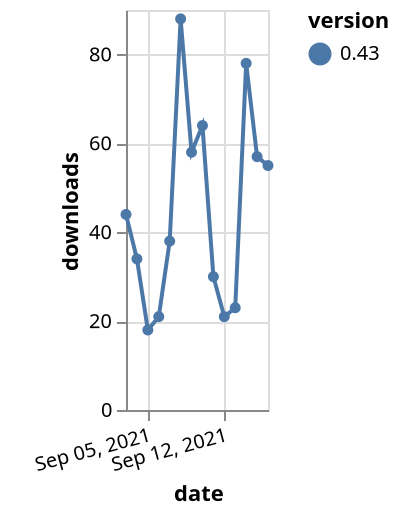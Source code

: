 {"$schema": "https://vega.github.io/schema/vega-lite/v5.json", "description": "A simple bar chart with embedded data.", "data": {"values": [{"date": "2021-09-03", "total": 69863, "delta": 44, "version": "0.43"}, {"date": "2021-09-04", "total": 69897, "delta": 34, "version": "0.43"}, {"date": "2021-09-05", "total": 69915, "delta": 18, "version": "0.43"}, {"date": "2021-09-06", "total": 69936, "delta": 21, "version": "0.43"}, {"date": "2021-09-07", "total": 69974, "delta": 38, "version": "0.43"}, {"date": "2021-09-08", "total": 70062, "delta": 88, "version": "0.43"}, {"date": "2021-09-09", "total": 70120, "delta": 58, "version": "0.43"}, {"date": "2021-09-10", "total": 70184, "delta": 64, "version": "0.43"}, {"date": "2021-09-11", "total": 70214, "delta": 30, "version": "0.43"}, {"date": "2021-09-12", "total": 70235, "delta": 21, "version": "0.43"}, {"date": "2021-09-13", "total": 70258, "delta": 23, "version": "0.43"}, {"date": "2021-09-14", "total": 70336, "delta": 78, "version": "0.43"}, {"date": "2021-09-15", "total": 70393, "delta": 57, "version": "0.43"}, {"date": "2021-09-16", "total": 70448, "delta": 55, "version": "0.43"}]}, "width": "container", "mark": {"type": "line", "point": {"filled": true}}, "encoding": {"x": {"field": "date", "type": "temporal", "timeUnit": "yearmonthdate", "title": "date", "axis": {"labelAngle": -15}}, "y": {"field": "delta", "type": "quantitative", "title": "downloads"}, "color": {"field": "version", "type": "nominal"}, "tooltip": {"field": "delta"}}}